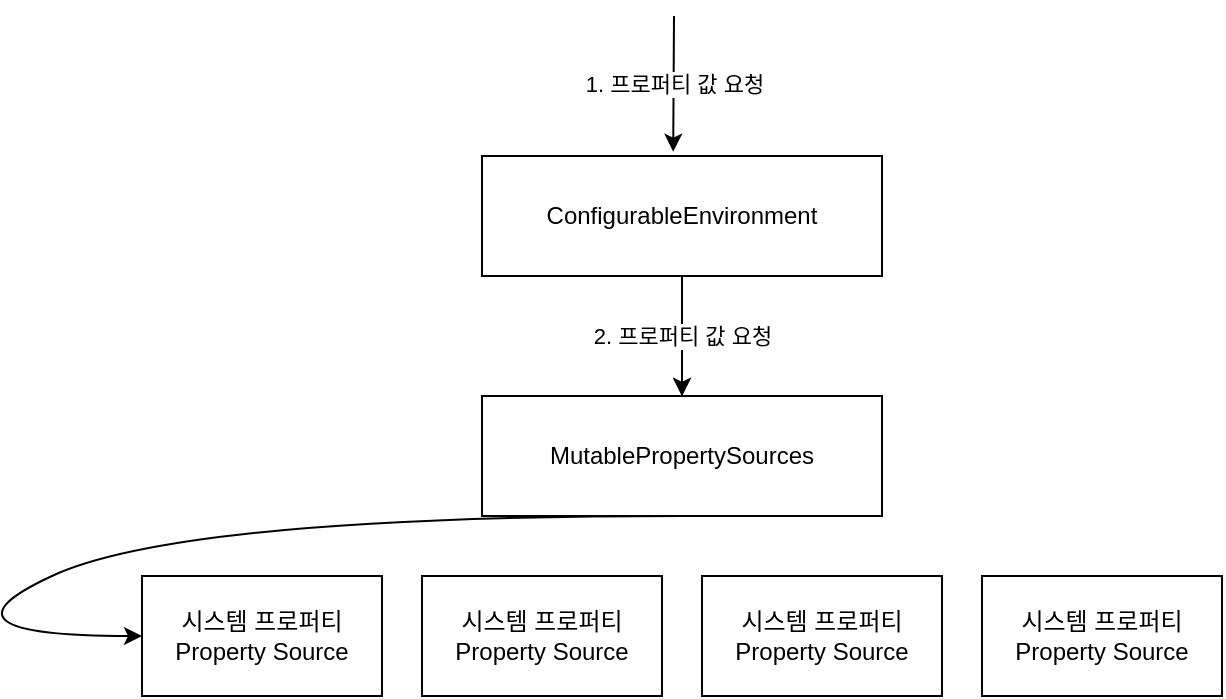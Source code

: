 <mxfile version="15.3.8" type="github">
  <diagram id="NgjdtyjhkyuXqvKZazR6" name="Page-1">
    <mxGraphModel dx="983" dy="530" grid="1" gridSize="10" guides="1" tooltips="1" connect="1" arrows="1" fold="1" page="1" pageScale="1" pageWidth="827" pageHeight="1169" math="0" shadow="0">
      <root>
        <mxCell id="0" />
        <mxCell id="1" parent="0" />
        <mxCell id="dLBPKk--kfKn2xMkwO0x-11" value="" style="edgeStyle=orthogonalEdgeStyle;rounded=0;orthogonalLoop=1;jettySize=auto;html=1;" edge="1" parent="1" source="dLBPKk--kfKn2xMkwO0x-1" target="dLBPKk--kfKn2xMkwO0x-3">
          <mxGeometry relative="1" as="geometry" />
        </mxCell>
        <mxCell id="dLBPKk--kfKn2xMkwO0x-1" value="ConfigurableEnvironment" style="rounded=0;whiteSpace=wrap;html=1;" vertex="1" parent="1">
          <mxGeometry x="350" y="150" width="200" height="60" as="geometry" />
        </mxCell>
        <mxCell id="dLBPKk--kfKn2xMkwO0x-3" value="MutablePropertySources" style="rounded=0;whiteSpace=wrap;html=1;" vertex="1" parent="1">
          <mxGeometry x="350" y="270" width="200" height="60" as="geometry" />
        </mxCell>
        <mxCell id="dLBPKk--kfKn2xMkwO0x-4" value="시스템 프로퍼티&lt;br&gt;Property Source" style="rounded=0;whiteSpace=wrap;html=1;" vertex="1" parent="1">
          <mxGeometry x="180" y="360" width="120" height="60" as="geometry" />
        </mxCell>
        <mxCell id="dLBPKk--kfKn2xMkwO0x-5" value="시스템 프로퍼티&lt;br&gt;Property Source" style="rounded=0;whiteSpace=wrap;html=1;" vertex="1" parent="1">
          <mxGeometry x="320" y="360" width="120" height="60" as="geometry" />
        </mxCell>
        <mxCell id="dLBPKk--kfKn2xMkwO0x-7" value="시스템 프로퍼티&lt;br&gt;Property Source" style="rounded=0;whiteSpace=wrap;html=1;" vertex="1" parent="1">
          <mxGeometry x="460" y="360" width="120" height="60" as="geometry" />
        </mxCell>
        <mxCell id="dLBPKk--kfKn2xMkwO0x-8" value="시스템 프로퍼티&lt;br&gt;Property Source" style="rounded=0;whiteSpace=wrap;html=1;" vertex="1" parent="1">
          <mxGeometry x="600" y="360" width="120" height="60" as="geometry" />
        </mxCell>
        <mxCell id="dLBPKk--kfKn2xMkwO0x-9" value="" style="endArrow=classic;html=1;exitX=0.5;exitY=1;exitDx=0;exitDy=0;entryX=0.5;entryY=0;entryDx=0;entryDy=0;" edge="1" parent="1" source="dLBPKk--kfKn2xMkwO0x-1" target="dLBPKk--kfKn2xMkwO0x-3">
          <mxGeometry relative="1" as="geometry">
            <mxPoint x="360" y="460" as="sourcePoint" />
            <mxPoint x="460" y="460" as="targetPoint" />
          </mxGeometry>
        </mxCell>
        <mxCell id="dLBPKk--kfKn2xMkwO0x-10" value="2. 프로퍼티 값 요청" style="edgeLabel;resizable=0;html=1;align=center;verticalAlign=middle;" connectable="0" vertex="1" parent="dLBPKk--kfKn2xMkwO0x-9">
          <mxGeometry relative="1" as="geometry" />
        </mxCell>
        <mxCell id="dLBPKk--kfKn2xMkwO0x-12" value="" style="endArrow=classic;html=1;entryX=0.478;entryY=-0.036;entryDx=0;entryDy=0;entryPerimeter=0;" edge="1" parent="1" target="dLBPKk--kfKn2xMkwO0x-1">
          <mxGeometry relative="1" as="geometry">
            <mxPoint x="446" y="80" as="sourcePoint" />
            <mxPoint x="460" y="280" as="targetPoint" />
          </mxGeometry>
        </mxCell>
        <mxCell id="dLBPKk--kfKn2xMkwO0x-13" value="1. 프로퍼티 값 요청" style="edgeLabel;resizable=0;html=1;align=center;verticalAlign=middle;" connectable="0" vertex="1" parent="dLBPKk--kfKn2xMkwO0x-12">
          <mxGeometry relative="1" as="geometry" />
        </mxCell>
        <mxCell id="dLBPKk--kfKn2xMkwO0x-16" value="" style="curved=1;endArrow=classic;html=1;exitX=0.5;exitY=1;exitDx=0;exitDy=0;entryX=0;entryY=0.5;entryDx=0;entryDy=0;" edge="1" parent="1" source="dLBPKk--kfKn2xMkwO0x-3" target="dLBPKk--kfKn2xMkwO0x-4">
          <mxGeometry width="50" height="50" relative="1" as="geometry">
            <mxPoint x="153" y="310" as="sourcePoint" />
            <mxPoint x="203" y="260" as="targetPoint" />
            <Array as="points">
              <mxPoint x="200" y="330" />
              <mxPoint x="70" y="390" />
            </Array>
          </mxGeometry>
        </mxCell>
      </root>
    </mxGraphModel>
  </diagram>
</mxfile>
